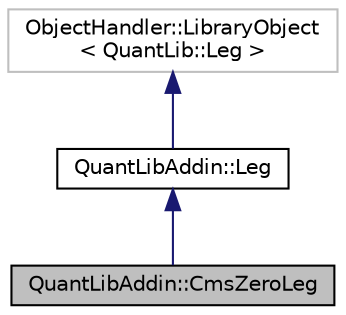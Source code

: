 digraph "QuantLibAddin::CmsZeroLeg"
{
  edge [fontname="Helvetica",fontsize="10",labelfontname="Helvetica",labelfontsize="10"];
  node [fontname="Helvetica",fontsize="10",shape=record];
  Node3 [label="QuantLibAddin::CmsZeroLeg",height=0.2,width=0.4,color="black", fillcolor="grey75", style="filled", fontcolor="black"];
  Node4 -> Node3 [dir="back",color="midnightblue",fontsize="10",style="solid",fontname="Helvetica"];
  Node4 [label="QuantLibAddin::Leg",height=0.2,width=0.4,color="black", fillcolor="white", style="filled",URL="$class_quant_lib_addin_1_1_leg.html"];
  Node5 -> Node4 [dir="back",color="midnightblue",fontsize="10",style="solid",fontname="Helvetica"];
  Node5 [label="ObjectHandler::LibraryObject\l\< QuantLib::Leg \>",height=0.2,width=0.4,color="grey75", fillcolor="white", style="filled"];
}
